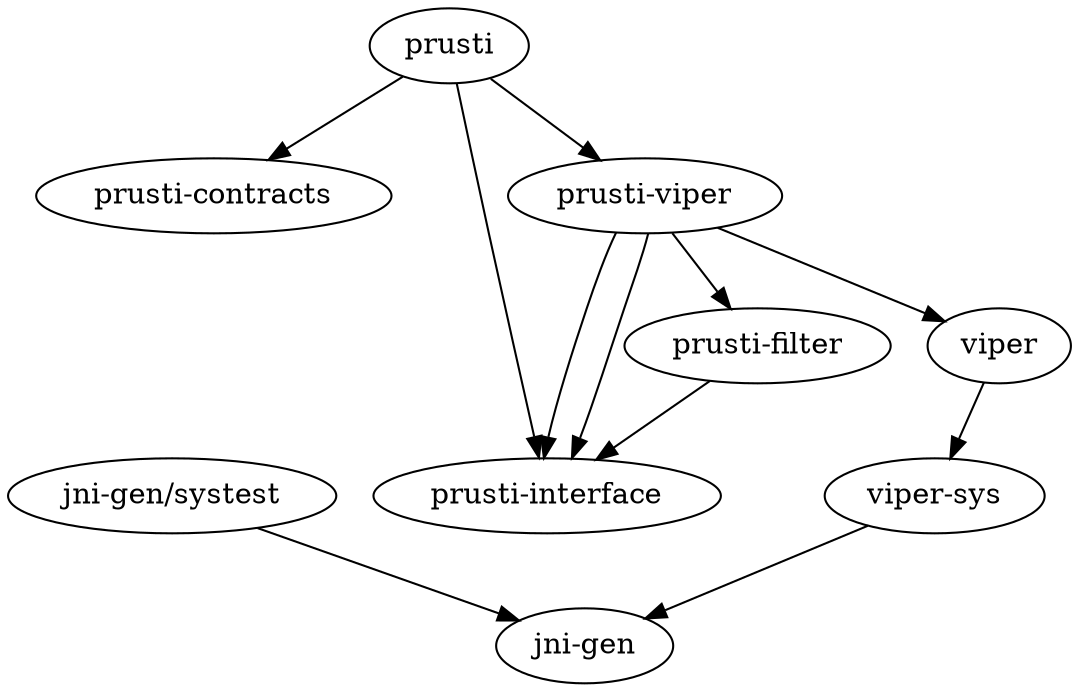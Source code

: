 digraph {
	viper [label=viper]
	"viper-sys" [label="viper-sys"]
	viper -> "viper-sys"
	"jni-gen" [label="jni-gen"]
	"viper-sys" -> "jni-gen"
	"prusti-contracts" [label="prusti-contracts"]
	prusti [label=prusti]
	prusti -> "prusti-contracts"
	"prusti-interface" [label="prusti-interface"]
	prusti -> "prusti-interface"
	"prusti-viper" [label="prusti-viper"]
	prusti -> "prusti-viper"
	"prusti-viper" -> viper
	"prusti-viper" -> "prusti-interface"
	"prusti-filter" [label="prusti-filter"]
	"prusti-viper" -> "prusti-filter"
	"prusti-viper" -> "prusti-interface"
	"jni-gen/systest" [label="jni-gen/systest"]
	"jni-gen/systest" -> "jni-gen"
	"prusti-filter" -> "prusti-interface"
}
